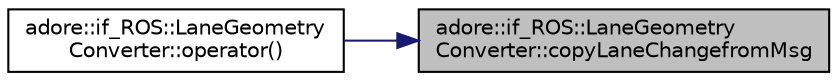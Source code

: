digraph "adore::if_ROS::LaneGeometryConverter::copyLaneChangefromMsg"
{
 // LATEX_PDF_SIZE
  edge [fontname="Helvetica",fontsize="10",labelfontname="Helvetica",labelfontsize="10"];
  node [fontname="Helvetica",fontsize="10",shape=record];
  rankdir="RL";
  Node1 [label="adore::if_ROS::LaneGeometry\lConverter::copyLaneChangefromMsg",height=0.2,width=0.4,color="black", fillcolor="grey75", style="filled", fontcolor="black",tooltip=" "];
  Node1 -> Node2 [dir="back",color="midnightblue",fontsize="10",style="solid",fontname="Helvetica"];
  Node2 [label="adore::if_ROS::LaneGeometry\lConverter::operator()",height=0.2,width=0.4,color="black", fillcolor="white", style="filled",URL="$structadore_1_1if__ROS_1_1LaneGeometryConverter.html#a7fe347c41d7ae7e07e2784eee5ebe263",tooltip=" "];
}
